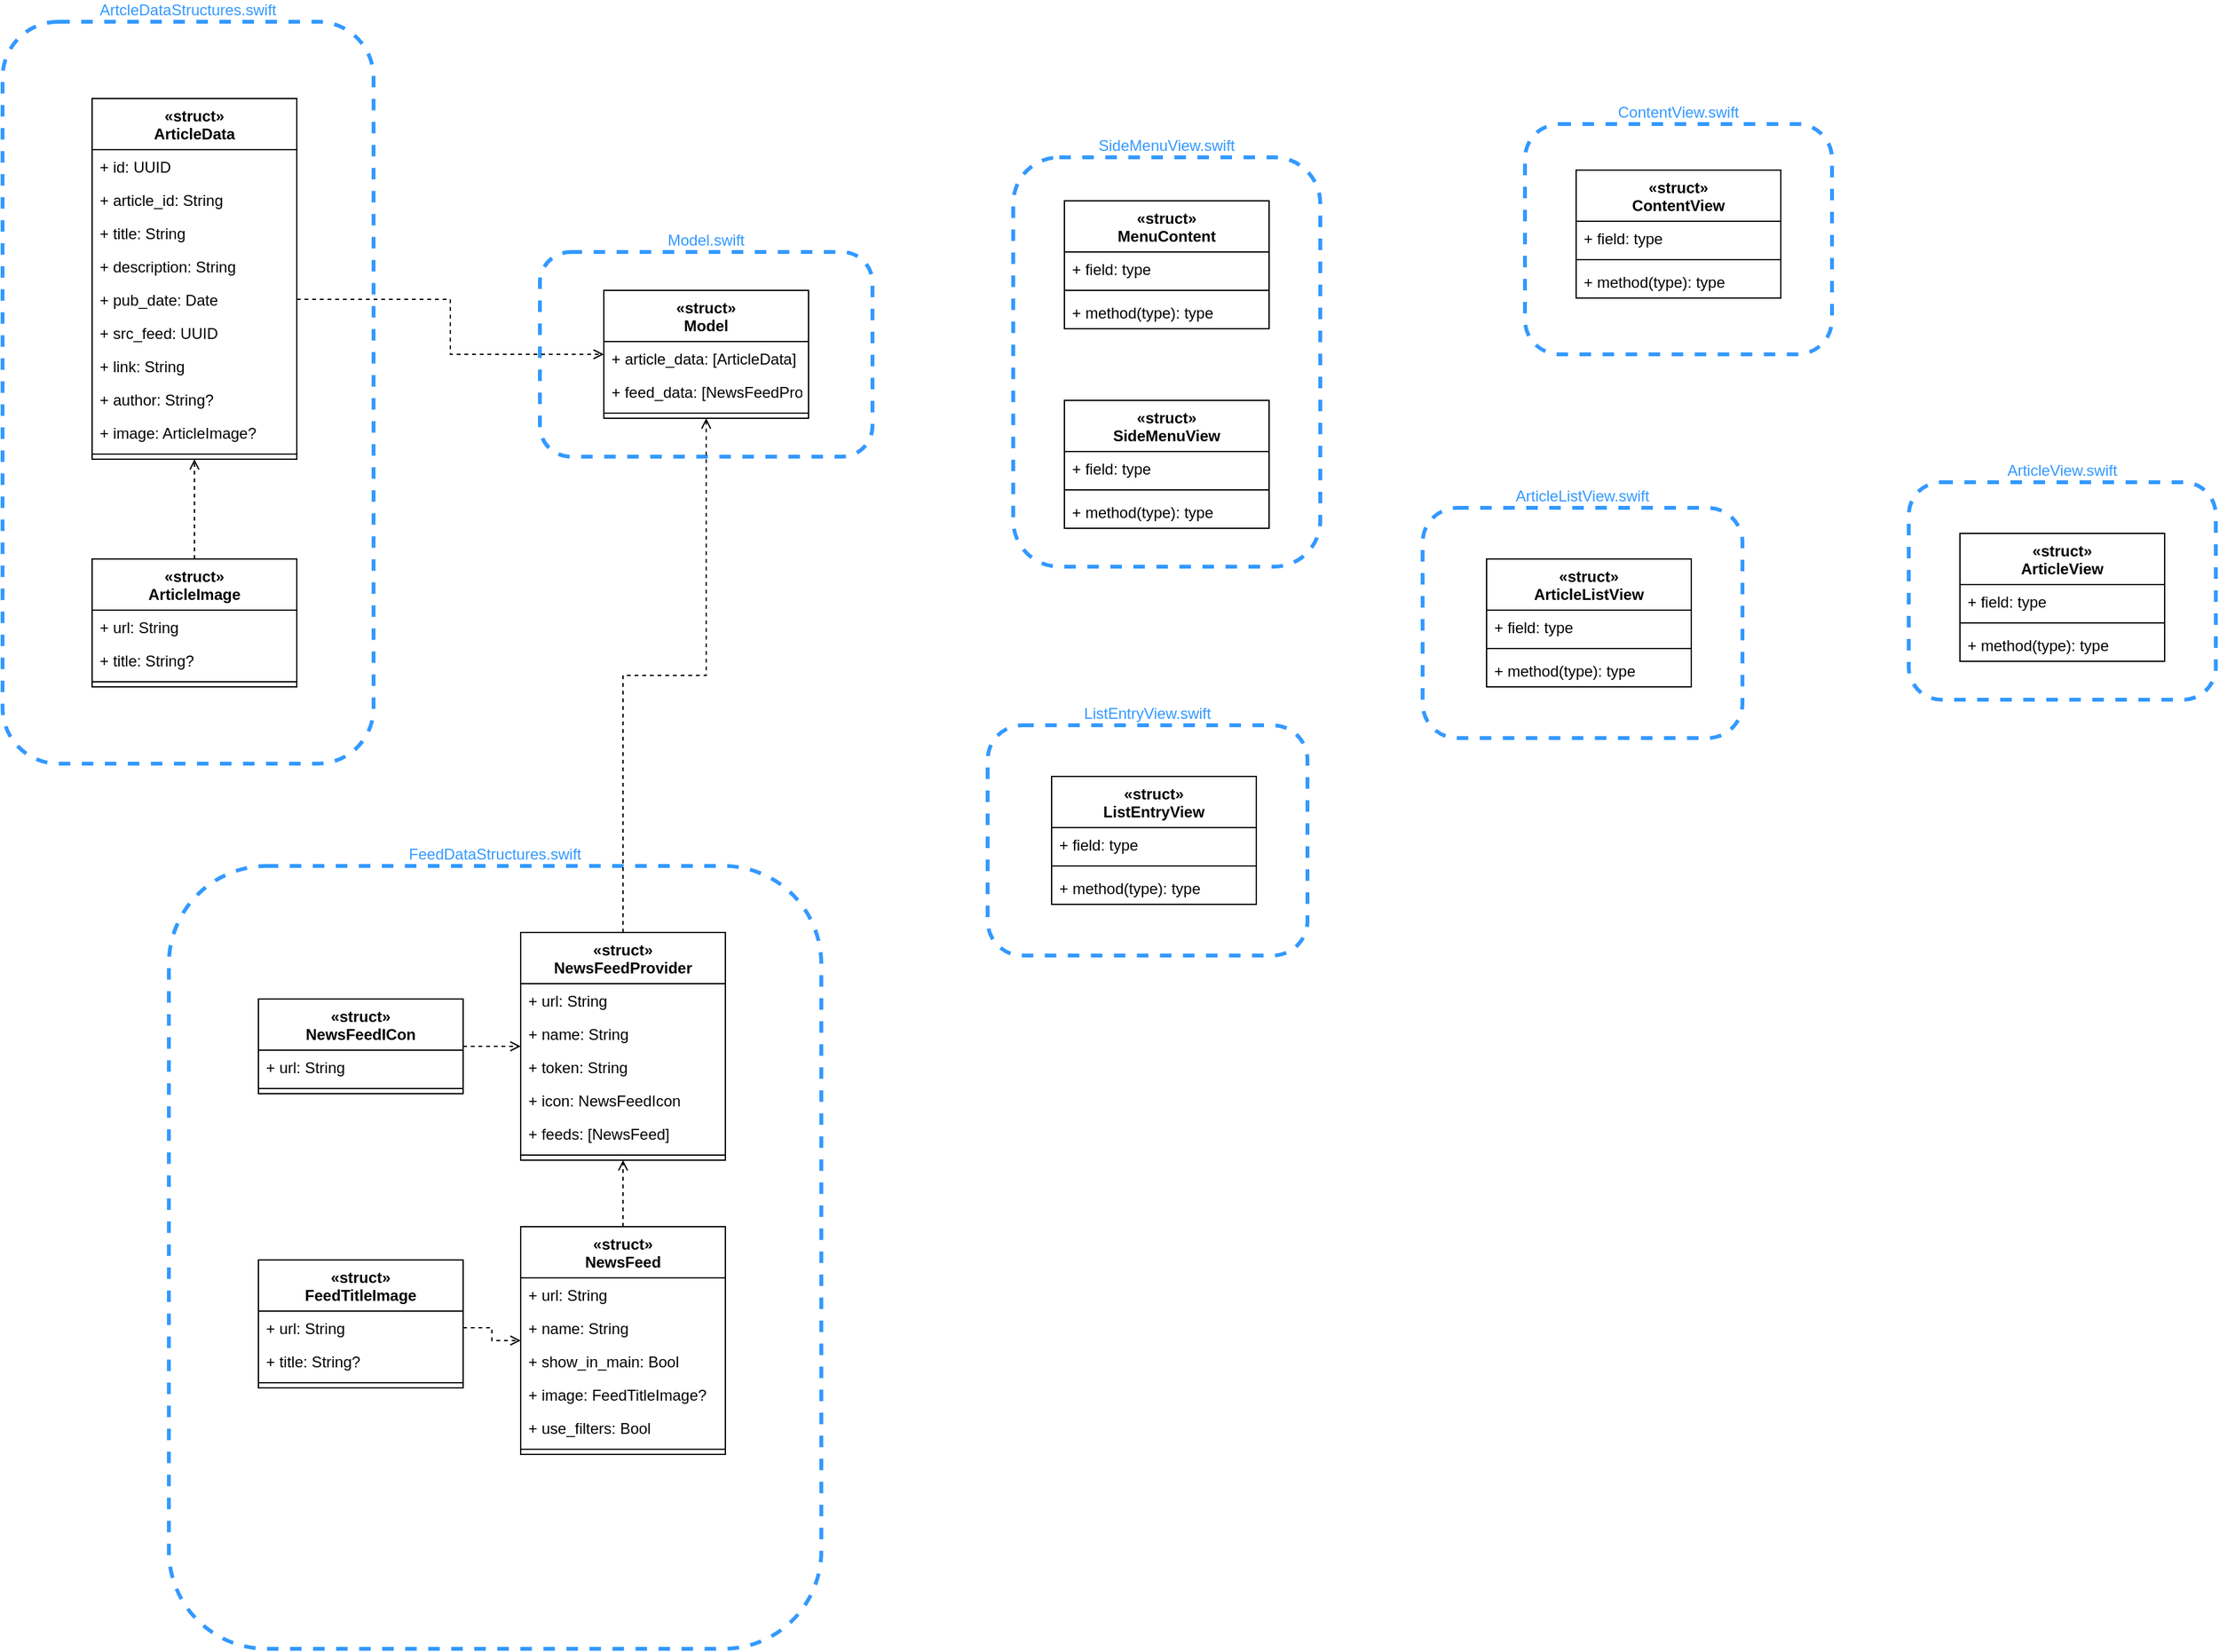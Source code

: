 <mxfile version="13.7.9" type="device">
  <diagram id="l1xl0v1_wxaMsd1O183A" name="UML">
    <mxGraphModel dx="1201" dy="309" grid="1" gridSize="10" guides="1" tooltips="1" connect="1" arrows="1" fold="1" page="1" pageScale="1" pageWidth="827" pageHeight="1169" math="0" shadow="0">
      <root>
        <mxCell id="0" />
        <mxCell id="1" parent="0" />
        <mxCell id="jRbRf-JTC5As9jBnpH00-10" value="Model.swift" style="rounded=1;whiteSpace=wrap;html=1;fillColor=none;dashed=1;strokeWidth=3;labelPosition=center;verticalLabelPosition=top;align=center;verticalAlign=bottom;strokeColor=#3399FF;fontColor=#3399FF;" vertex="1" parent="1">
          <mxGeometry x="270" y="330" width="260" height="160" as="geometry" />
        </mxCell>
        <mxCell id="jRbRf-JTC5As9jBnpH00-24" value="SideMenuView.swift" style="rounded=1;whiteSpace=wrap;html=1;fillColor=none;dashed=1;strokeWidth=3;labelPosition=center;verticalLabelPosition=top;align=center;verticalAlign=bottom;strokeColor=#3399FF;fontColor=#3399FF;" vertex="1" parent="1">
          <mxGeometry x="640" y="256" width="240" height="320" as="geometry" />
        </mxCell>
        <mxCell id="jRbRf-JTC5As9jBnpH00-15" value="ArtcleDataStructures.swift" style="rounded=1;whiteSpace=wrap;html=1;fillColor=none;dashed=1;strokeWidth=3;labelPosition=center;verticalLabelPosition=top;align=center;verticalAlign=bottom;strokeColor=#3399FF;fontColor=#3399FF;" vertex="1" parent="1">
          <mxGeometry x="-150" y="150" width="290" height="580" as="geometry" />
        </mxCell>
        <mxCell id="jRbRf-JTC5As9jBnpH00-16" value="«struct»&#xa;MenuContent" style="swimlane;fontStyle=1;align=center;verticalAlign=top;childLayout=stackLayout;horizontal=1;startSize=40;horizontalStack=0;resizeParent=1;resizeParentMax=0;resizeLast=0;collapsible=1;marginBottom=0;strokeColor=#000000;strokeWidth=1;fillColor=none;fontColor=#000000;" vertex="1" parent="1">
          <mxGeometry x="680" y="290" width="160" height="100" as="geometry" />
        </mxCell>
        <mxCell id="jRbRf-JTC5As9jBnpH00-17" value="+ field: type" style="text;strokeColor=none;fillColor=none;align=left;verticalAlign=top;spacingLeft=4;spacingRight=4;overflow=hidden;rotatable=0;points=[[0,0.5],[1,0.5]];portConstraint=eastwest;" vertex="1" parent="jRbRf-JTC5As9jBnpH00-16">
          <mxGeometry y="40" width="160" height="26" as="geometry" />
        </mxCell>
        <mxCell id="jRbRf-JTC5As9jBnpH00-18" value="" style="line;strokeWidth=1;fillColor=none;align=left;verticalAlign=middle;spacingTop=-1;spacingLeft=3;spacingRight=3;rotatable=0;labelPosition=right;points=[];portConstraint=eastwest;" vertex="1" parent="jRbRf-JTC5As9jBnpH00-16">
          <mxGeometry y="66" width="160" height="8" as="geometry" />
        </mxCell>
        <mxCell id="jRbRf-JTC5As9jBnpH00-19" value="+ method(type): type" style="text;strokeColor=none;fillColor=none;align=left;verticalAlign=top;spacingLeft=4;spacingRight=4;overflow=hidden;rotatable=0;points=[[0,0.5],[1,0.5]];portConstraint=eastwest;" vertex="1" parent="jRbRf-JTC5As9jBnpH00-16">
          <mxGeometry y="74" width="160" height="26" as="geometry" />
        </mxCell>
        <mxCell id="jRbRf-JTC5As9jBnpH00-25" value="«struct»&#xa;SideMenuView" style="swimlane;fontStyle=1;align=center;verticalAlign=top;childLayout=stackLayout;horizontal=1;startSize=40;horizontalStack=0;resizeParent=1;resizeParentMax=0;resizeLast=0;collapsible=1;marginBottom=0;strokeColor=#000000;strokeWidth=1;fillColor=none;fontColor=#000000;" vertex="1" parent="1">
          <mxGeometry x="680" y="446.0" width="160" height="100" as="geometry" />
        </mxCell>
        <mxCell id="jRbRf-JTC5As9jBnpH00-26" value="+ field: type" style="text;strokeColor=none;fillColor=none;align=left;verticalAlign=top;spacingLeft=4;spacingRight=4;overflow=hidden;rotatable=0;points=[[0,0.5],[1,0.5]];portConstraint=eastwest;" vertex="1" parent="jRbRf-JTC5As9jBnpH00-25">
          <mxGeometry y="40" width="160" height="26" as="geometry" />
        </mxCell>
        <mxCell id="jRbRf-JTC5As9jBnpH00-27" value="" style="line;strokeWidth=1;fillColor=none;align=left;verticalAlign=middle;spacingTop=-1;spacingLeft=3;spacingRight=3;rotatable=0;labelPosition=right;points=[];portConstraint=eastwest;" vertex="1" parent="jRbRf-JTC5As9jBnpH00-25">
          <mxGeometry y="66" width="160" height="8" as="geometry" />
        </mxCell>
        <mxCell id="jRbRf-JTC5As9jBnpH00-28" value="+ method(type): type" style="text;strokeColor=none;fillColor=none;align=left;verticalAlign=top;spacingLeft=4;spacingRight=4;overflow=hidden;rotatable=0;points=[[0,0.5],[1,0.5]];portConstraint=eastwest;" vertex="1" parent="jRbRf-JTC5As9jBnpH00-25">
          <mxGeometry y="74" width="160" height="26" as="geometry" />
        </mxCell>
        <mxCell id="jRbRf-JTC5As9jBnpH00-29" value="«struct»&#xa;Model" style="swimlane;fontStyle=1;align=center;verticalAlign=top;childLayout=stackLayout;horizontal=1;startSize=40;horizontalStack=0;resizeParent=1;resizeParentMax=0;resizeLast=0;collapsible=1;marginBottom=0;strokeColor=#000000;strokeWidth=1;fillColor=none;fontColor=#000000;" vertex="1" parent="1">
          <mxGeometry x="320" y="360.0" width="160" height="100" as="geometry" />
        </mxCell>
        <mxCell id="jRbRf-JTC5As9jBnpH00-30" value="+ article_data: [ArticleData]" style="text;strokeColor=none;fillColor=none;align=left;verticalAlign=top;spacingLeft=4;spacingRight=4;overflow=hidden;rotatable=0;points=[[0,0.5],[1,0.5]];portConstraint=eastwest;" vertex="1" parent="jRbRf-JTC5As9jBnpH00-29">
          <mxGeometry y="40" width="160" height="26" as="geometry" />
        </mxCell>
        <mxCell id="jRbRf-JTC5As9jBnpH00-105" value="+ feed_data: [NewsFeedProvider]" style="text;strokeColor=none;fillColor=none;align=left;verticalAlign=top;spacingLeft=4;spacingRight=4;overflow=hidden;rotatable=0;points=[[0,0.5],[1,0.5]];portConstraint=eastwest;" vertex="1" parent="jRbRf-JTC5As9jBnpH00-29">
          <mxGeometry y="66" width="160" height="26" as="geometry" />
        </mxCell>
        <mxCell id="jRbRf-JTC5As9jBnpH00-31" value="" style="line;strokeWidth=1;fillColor=none;align=left;verticalAlign=middle;spacingTop=-1;spacingLeft=3;spacingRight=3;rotatable=0;labelPosition=right;points=[];portConstraint=eastwest;" vertex="1" parent="jRbRf-JTC5As9jBnpH00-29">
          <mxGeometry y="92" width="160" height="8" as="geometry" />
        </mxCell>
        <mxCell id="jRbRf-JTC5As9jBnpH00-37" value="ListEntryView.swift" style="rounded=1;whiteSpace=wrap;html=1;fillColor=none;dashed=1;strokeWidth=3;labelPosition=center;verticalLabelPosition=top;align=center;verticalAlign=bottom;strokeColor=#3399FF;fontColor=#3399FF;" vertex="1" parent="1">
          <mxGeometry x="620" y="700" width="250" height="180" as="geometry" />
        </mxCell>
        <mxCell id="jRbRf-JTC5As9jBnpH00-38" value="«struct»&#xa;ListEntryView" style="swimlane;fontStyle=1;align=center;verticalAlign=top;childLayout=stackLayout;horizontal=1;startSize=40;horizontalStack=0;resizeParent=1;resizeParentMax=0;resizeLast=0;collapsible=1;marginBottom=0;strokeColor=#000000;strokeWidth=1;fillColor=none;fontColor=#000000;" vertex="1" parent="1">
          <mxGeometry x="670" y="740.0" width="160" height="100" as="geometry" />
        </mxCell>
        <mxCell id="jRbRf-JTC5As9jBnpH00-39" value="+ field: type" style="text;strokeColor=none;fillColor=none;align=left;verticalAlign=top;spacingLeft=4;spacingRight=4;overflow=hidden;rotatable=0;points=[[0,0.5],[1,0.5]];portConstraint=eastwest;" vertex="1" parent="jRbRf-JTC5As9jBnpH00-38">
          <mxGeometry y="40" width="160" height="26" as="geometry" />
        </mxCell>
        <mxCell id="jRbRf-JTC5As9jBnpH00-40" value="" style="line;strokeWidth=1;fillColor=none;align=left;verticalAlign=middle;spacingTop=-1;spacingLeft=3;spacingRight=3;rotatable=0;labelPosition=right;points=[];portConstraint=eastwest;" vertex="1" parent="jRbRf-JTC5As9jBnpH00-38">
          <mxGeometry y="66" width="160" height="8" as="geometry" />
        </mxCell>
        <mxCell id="jRbRf-JTC5As9jBnpH00-41" value="+ method(type): type" style="text;strokeColor=none;fillColor=none;align=left;verticalAlign=top;spacingLeft=4;spacingRight=4;overflow=hidden;rotatable=0;points=[[0,0.5],[1,0.5]];portConstraint=eastwest;" vertex="1" parent="jRbRf-JTC5As9jBnpH00-38">
          <mxGeometry y="74" width="160" height="26" as="geometry" />
        </mxCell>
        <mxCell id="jRbRf-JTC5As9jBnpH00-42" value="ArticleView.swift" style="rounded=1;whiteSpace=wrap;html=1;fillColor=none;dashed=1;strokeWidth=3;labelPosition=center;verticalLabelPosition=top;align=center;verticalAlign=bottom;strokeColor=#3399FF;fontColor=#3399FF;" vertex="1" parent="1">
          <mxGeometry x="1340" y="510" width="240" height="170" as="geometry" />
        </mxCell>
        <mxCell id="jRbRf-JTC5As9jBnpH00-47" value="ArticleListView.swift" style="rounded=1;whiteSpace=wrap;html=1;fillColor=none;dashed=1;strokeWidth=3;labelPosition=center;verticalLabelPosition=top;align=center;verticalAlign=bottom;strokeColor=#3399FF;fontColor=#3399FF;" vertex="1" parent="1">
          <mxGeometry x="960" y="530" width="250" height="180" as="geometry" />
        </mxCell>
        <mxCell id="jRbRf-JTC5As9jBnpH00-52" value="ContentView.swift" style="rounded=1;whiteSpace=wrap;html=1;fillColor=none;dashed=1;strokeWidth=3;labelPosition=center;verticalLabelPosition=top;align=center;verticalAlign=bottom;strokeColor=#3399FF;fontColor=#3399FF;" vertex="1" parent="1">
          <mxGeometry x="1040" y="230" width="240" height="180" as="geometry" />
        </mxCell>
        <mxCell id="jRbRf-JTC5As9jBnpH00-53" value="«struct»&#xa;ContentView" style="swimlane;fontStyle=1;align=center;verticalAlign=top;childLayout=stackLayout;horizontal=1;startSize=40;horizontalStack=0;resizeParent=1;resizeParentMax=0;resizeLast=0;collapsible=1;marginBottom=0;strokeColor=#000000;strokeWidth=1;fillColor=none;fontColor=#000000;" vertex="1" parent="1">
          <mxGeometry x="1080" y="266.0" width="160" height="100" as="geometry" />
        </mxCell>
        <mxCell id="jRbRf-JTC5As9jBnpH00-54" value="+ field: type" style="text;strokeColor=none;fillColor=none;align=left;verticalAlign=top;spacingLeft=4;spacingRight=4;overflow=hidden;rotatable=0;points=[[0,0.5],[1,0.5]];portConstraint=eastwest;" vertex="1" parent="jRbRf-JTC5As9jBnpH00-53">
          <mxGeometry y="40" width="160" height="26" as="geometry" />
        </mxCell>
        <mxCell id="jRbRf-JTC5As9jBnpH00-55" value="" style="line;strokeWidth=1;fillColor=none;align=left;verticalAlign=middle;spacingTop=-1;spacingLeft=3;spacingRight=3;rotatable=0;labelPosition=right;points=[];portConstraint=eastwest;" vertex="1" parent="jRbRf-JTC5As9jBnpH00-53">
          <mxGeometry y="66" width="160" height="8" as="geometry" />
        </mxCell>
        <mxCell id="jRbRf-JTC5As9jBnpH00-56" value="+ method(type): type" style="text;strokeColor=none;fillColor=none;align=left;verticalAlign=top;spacingLeft=4;spacingRight=4;overflow=hidden;rotatable=0;points=[[0,0.5],[1,0.5]];portConstraint=eastwest;" vertex="1" parent="jRbRf-JTC5As9jBnpH00-53">
          <mxGeometry y="74" width="160" height="26" as="geometry" />
        </mxCell>
        <mxCell id="jRbRf-JTC5As9jBnpH00-43" value="«struct»&#xa;ArticleView" style="swimlane;fontStyle=1;align=center;verticalAlign=top;childLayout=stackLayout;horizontal=1;startSize=40;horizontalStack=0;resizeParent=1;resizeParentMax=0;resizeLast=0;collapsible=1;marginBottom=0;strokeColor=#000000;strokeWidth=1;fillColor=none;fontColor=#000000;" vertex="1" parent="1">
          <mxGeometry x="1380" y="550.0" width="160" height="100" as="geometry" />
        </mxCell>
        <mxCell id="jRbRf-JTC5As9jBnpH00-44" value="+ field: type" style="text;strokeColor=none;fillColor=none;align=left;verticalAlign=top;spacingLeft=4;spacingRight=4;overflow=hidden;rotatable=0;points=[[0,0.5],[1,0.5]];portConstraint=eastwest;" vertex="1" parent="jRbRf-JTC5As9jBnpH00-43">
          <mxGeometry y="40" width="160" height="26" as="geometry" />
        </mxCell>
        <mxCell id="jRbRf-JTC5As9jBnpH00-45" value="" style="line;strokeWidth=1;fillColor=none;align=left;verticalAlign=middle;spacingTop=-1;spacingLeft=3;spacingRight=3;rotatable=0;labelPosition=right;points=[];portConstraint=eastwest;" vertex="1" parent="jRbRf-JTC5As9jBnpH00-43">
          <mxGeometry y="66" width="160" height="8" as="geometry" />
        </mxCell>
        <mxCell id="jRbRf-JTC5As9jBnpH00-46" value="+ method(type): type" style="text;strokeColor=none;fillColor=none;align=left;verticalAlign=top;spacingLeft=4;spacingRight=4;overflow=hidden;rotatable=0;points=[[0,0.5],[1,0.5]];portConstraint=eastwest;" vertex="1" parent="jRbRf-JTC5As9jBnpH00-43">
          <mxGeometry y="74" width="160" height="26" as="geometry" />
        </mxCell>
        <mxCell id="jRbRf-JTC5As9jBnpH00-48" value="«struct»&#xa;ArticleListView" style="swimlane;fontStyle=1;align=center;verticalAlign=top;childLayout=stackLayout;horizontal=1;startSize=40;horizontalStack=0;resizeParent=1;resizeParentMax=0;resizeLast=0;collapsible=1;marginBottom=0;strokeColor=#000000;strokeWidth=1;fillColor=none;fontColor=#000000;" vertex="1" parent="1">
          <mxGeometry x="1010" y="570.0" width="160" height="100" as="geometry" />
        </mxCell>
        <mxCell id="jRbRf-JTC5As9jBnpH00-49" value="+ field: type" style="text;strokeColor=none;fillColor=none;align=left;verticalAlign=top;spacingLeft=4;spacingRight=4;overflow=hidden;rotatable=0;points=[[0,0.5],[1,0.5]];portConstraint=eastwest;" vertex="1" parent="jRbRf-JTC5As9jBnpH00-48">
          <mxGeometry y="40" width="160" height="26" as="geometry" />
        </mxCell>
        <mxCell id="jRbRf-JTC5As9jBnpH00-50" value="" style="line;strokeWidth=1;fillColor=none;align=left;verticalAlign=middle;spacingTop=-1;spacingLeft=3;spacingRight=3;rotatable=0;labelPosition=right;points=[];portConstraint=eastwest;" vertex="1" parent="jRbRf-JTC5As9jBnpH00-48">
          <mxGeometry y="66" width="160" height="8" as="geometry" />
        </mxCell>
        <mxCell id="jRbRf-JTC5As9jBnpH00-51" value="+ method(type): type" style="text;strokeColor=none;fillColor=none;align=left;verticalAlign=top;spacingLeft=4;spacingRight=4;overflow=hidden;rotatable=0;points=[[0,0.5],[1,0.5]];portConstraint=eastwest;" vertex="1" parent="jRbRf-JTC5As9jBnpH00-48">
          <mxGeometry y="74" width="160" height="26" as="geometry" />
        </mxCell>
        <mxCell id="jRbRf-JTC5As9jBnpH00-33" value="«struct»&#xa;ArticleData" style="swimlane;fontStyle=1;align=center;verticalAlign=top;childLayout=stackLayout;horizontal=1;startSize=40;horizontalStack=0;resizeParent=1;resizeParentMax=0;resizeLast=0;collapsible=1;marginBottom=0;strokeColor=#000000;strokeWidth=1;fillColor=none;fontColor=#000000;" vertex="1" parent="1">
          <mxGeometry x="-80" y="210.0" width="160" height="282" as="geometry" />
        </mxCell>
        <mxCell id="jRbRf-JTC5As9jBnpH00-34" value="+ id: UUID" style="text;strokeColor=none;fillColor=none;align=left;verticalAlign=top;spacingLeft=4;spacingRight=4;overflow=hidden;rotatable=0;points=[[0,0.5],[1,0.5]];portConstraint=eastwest;" vertex="1" parent="jRbRf-JTC5As9jBnpH00-33">
          <mxGeometry y="40" width="160" height="26" as="geometry" />
        </mxCell>
        <mxCell id="jRbRf-JTC5As9jBnpH00-57" value="+ article_id: String" style="text;strokeColor=none;fillColor=none;align=left;verticalAlign=top;spacingLeft=4;spacingRight=4;overflow=hidden;rotatable=0;points=[[0,0.5],[1,0.5]];portConstraint=eastwest;" vertex="1" parent="jRbRf-JTC5As9jBnpH00-33">
          <mxGeometry y="66" width="160" height="26" as="geometry" />
        </mxCell>
        <mxCell id="jRbRf-JTC5As9jBnpH00-58" value="+ title: String" style="text;strokeColor=none;fillColor=none;align=left;verticalAlign=top;spacingLeft=4;spacingRight=4;overflow=hidden;rotatable=0;points=[[0,0.5],[1,0.5]];portConstraint=eastwest;" vertex="1" parent="jRbRf-JTC5As9jBnpH00-33">
          <mxGeometry y="92" width="160" height="26" as="geometry" />
        </mxCell>
        <mxCell id="jRbRf-JTC5As9jBnpH00-59" value="+ description: String" style="text;strokeColor=none;fillColor=none;align=left;verticalAlign=top;spacingLeft=4;spacingRight=4;overflow=hidden;rotatable=0;points=[[0,0.5],[1,0.5]];portConstraint=eastwest;" vertex="1" parent="jRbRf-JTC5As9jBnpH00-33">
          <mxGeometry y="118" width="160" height="26" as="geometry" />
        </mxCell>
        <mxCell id="jRbRf-JTC5As9jBnpH00-62" value="+ pub_date: Date" style="text;strokeColor=none;fillColor=none;align=left;verticalAlign=top;spacingLeft=4;spacingRight=4;overflow=hidden;rotatable=0;points=[[0,0.5],[1,0.5]];portConstraint=eastwest;" vertex="1" parent="jRbRf-JTC5As9jBnpH00-33">
          <mxGeometry y="144" width="160" height="26" as="geometry" />
        </mxCell>
        <mxCell id="jRbRf-JTC5As9jBnpH00-61" value="+ src_feed: UUID" style="text;strokeColor=none;fillColor=none;align=left;verticalAlign=top;spacingLeft=4;spacingRight=4;overflow=hidden;rotatable=0;points=[[0,0.5],[1,0.5]];portConstraint=eastwest;" vertex="1" parent="jRbRf-JTC5As9jBnpH00-33">
          <mxGeometry y="170" width="160" height="26" as="geometry" />
        </mxCell>
        <mxCell id="jRbRf-JTC5As9jBnpH00-60" value="+ link: String" style="text;strokeColor=none;fillColor=none;align=left;verticalAlign=top;spacingLeft=4;spacingRight=4;overflow=hidden;rotatable=0;points=[[0,0.5],[1,0.5]];portConstraint=eastwest;" vertex="1" parent="jRbRf-JTC5As9jBnpH00-33">
          <mxGeometry y="196" width="160" height="26" as="geometry" />
        </mxCell>
        <mxCell id="jRbRf-JTC5As9jBnpH00-63" value="+ author: String?" style="text;strokeColor=none;fillColor=none;align=left;verticalAlign=top;spacingLeft=4;spacingRight=4;overflow=hidden;rotatable=0;points=[[0,0.5],[1,0.5]];portConstraint=eastwest;" vertex="1" parent="jRbRf-JTC5As9jBnpH00-33">
          <mxGeometry y="222" width="160" height="26" as="geometry" />
        </mxCell>
        <mxCell id="jRbRf-JTC5As9jBnpH00-64" value="+ image: ArticleImage?" style="text;strokeColor=none;fillColor=none;align=left;verticalAlign=top;spacingLeft=4;spacingRight=4;overflow=hidden;rotatable=0;points=[[0,0.5],[1,0.5]];portConstraint=eastwest;" vertex="1" parent="jRbRf-JTC5As9jBnpH00-33">
          <mxGeometry y="248" width="160" height="26" as="geometry" />
        </mxCell>
        <mxCell id="jRbRf-JTC5As9jBnpH00-35" value="" style="line;strokeWidth=1;fillColor=none;align=left;verticalAlign=middle;spacingTop=-1;spacingLeft=3;spacingRight=3;rotatable=0;labelPosition=right;points=[];portConstraint=eastwest;" vertex="1" parent="jRbRf-JTC5As9jBnpH00-33">
          <mxGeometry y="274" width="160" height="8" as="geometry" />
        </mxCell>
        <mxCell id="jRbRf-JTC5As9jBnpH00-66" style="edgeStyle=orthogonalEdgeStyle;rounded=0;orthogonalLoop=1;jettySize=auto;html=1;fontColor=#000000;dashed=1;endArrow=open;endFill=0;" edge="1" parent="1" source="jRbRf-JTC5As9jBnpH00-62" target="jRbRf-JTC5As9jBnpH00-29">
          <mxGeometry relative="1" as="geometry" />
        </mxCell>
        <mxCell id="jRbRf-JTC5As9jBnpH00-72" style="edgeStyle=orthogonalEdgeStyle;rounded=0;orthogonalLoop=1;jettySize=auto;html=1;dashed=1;fontColor=#000000;endArrow=open;endFill=0;" edge="1" parent="1" source="jRbRf-JTC5As9jBnpH00-67" target="jRbRf-JTC5As9jBnpH00-33">
          <mxGeometry relative="1" as="geometry" />
        </mxCell>
        <mxCell id="jRbRf-JTC5As9jBnpH00-67" value="«struct»&#xa;ArticleImage" style="swimlane;fontStyle=1;align=center;verticalAlign=top;childLayout=stackLayout;horizontal=1;startSize=40;horizontalStack=0;resizeParent=1;resizeParentMax=0;resizeLast=0;collapsible=1;marginBottom=0;strokeColor=#000000;strokeWidth=1;fillColor=none;fontColor=#000000;" vertex="1" parent="1">
          <mxGeometry x="-80" y="570.0" width="160" height="100" as="geometry" />
        </mxCell>
        <mxCell id="jRbRf-JTC5As9jBnpH00-68" value="+ url: String" style="text;strokeColor=none;fillColor=none;align=left;verticalAlign=top;spacingLeft=4;spacingRight=4;overflow=hidden;rotatable=0;points=[[0,0.5],[1,0.5]];portConstraint=eastwest;" vertex="1" parent="jRbRf-JTC5As9jBnpH00-67">
          <mxGeometry y="40" width="160" height="26" as="geometry" />
        </mxCell>
        <mxCell id="jRbRf-JTC5As9jBnpH00-71" value="+ title: String?" style="text;strokeColor=none;fillColor=none;align=left;verticalAlign=top;spacingLeft=4;spacingRight=4;overflow=hidden;rotatable=0;points=[[0,0.5],[1,0.5]];portConstraint=eastwest;" vertex="1" parent="jRbRf-JTC5As9jBnpH00-67">
          <mxGeometry y="66" width="160" height="26" as="geometry" />
        </mxCell>
        <mxCell id="jRbRf-JTC5As9jBnpH00-69" value="" style="line;strokeWidth=1;fillColor=none;align=left;verticalAlign=middle;spacingTop=-1;spacingLeft=3;spacingRight=3;rotatable=0;labelPosition=right;points=[];portConstraint=eastwest;" vertex="1" parent="jRbRf-JTC5As9jBnpH00-67">
          <mxGeometry y="92" width="160" height="8" as="geometry" />
        </mxCell>
        <mxCell id="jRbRf-JTC5As9jBnpH00-73" value="FeedDataStructures.swift" style="rounded=1;whiteSpace=wrap;html=1;fillColor=none;dashed=1;strokeWidth=3;labelPosition=center;verticalLabelPosition=top;align=center;verticalAlign=bottom;strokeColor=#3399FF;fontColor=#3399FF;" vertex="1" parent="1">
          <mxGeometry x="-20" y="810" width="510" height="612" as="geometry" />
        </mxCell>
        <mxCell id="jRbRf-JTC5As9jBnpH00-102" style="edgeStyle=orthogonalEdgeStyle;rounded=0;orthogonalLoop=1;jettySize=auto;html=1;dashed=1;endArrow=open;endFill=0;fontColor=#000000;" edge="1" parent="1" source="jRbRf-JTC5As9jBnpH00-92" target="jRbRf-JTC5As9jBnpH00-74">
          <mxGeometry relative="1" as="geometry" />
        </mxCell>
        <mxCell id="jRbRf-JTC5As9jBnpH00-103" style="edgeStyle=orthogonalEdgeStyle;rounded=0;orthogonalLoop=1;jettySize=auto;html=1;dashed=1;endArrow=open;endFill=0;fontColor=#000000;" edge="1" parent="1" source="jRbRf-JTC5As9jBnpH00-83" target="jRbRf-JTC5As9jBnpH00-74">
          <mxGeometry relative="1" as="geometry" />
        </mxCell>
        <mxCell id="jRbRf-JTC5As9jBnpH00-101" style="edgeStyle=orthogonalEdgeStyle;rounded=0;orthogonalLoop=1;jettySize=auto;html=1;dashed=1;endArrow=open;endFill=0;fontColor=#000000;" edge="1" parent="1" source="jRbRf-JTC5As9jBnpH00-98" target="jRbRf-JTC5As9jBnpH00-83">
          <mxGeometry relative="1" as="geometry" />
        </mxCell>
        <mxCell id="jRbRf-JTC5As9jBnpH00-104" style="edgeStyle=orthogonalEdgeStyle;rounded=0;orthogonalLoop=1;jettySize=auto;html=1;dashed=1;endArrow=open;endFill=0;fontColor=#000000;" edge="1" parent="1" source="jRbRf-JTC5As9jBnpH00-74" target="jRbRf-JTC5As9jBnpH00-29">
          <mxGeometry relative="1" as="geometry" />
        </mxCell>
        <mxCell id="jRbRf-JTC5As9jBnpH00-74" value="«struct»&#xa;NewsFeedProvider" style="swimlane;fontStyle=1;align=center;verticalAlign=top;childLayout=stackLayout;horizontal=1;startSize=40;horizontalStack=0;resizeParent=1;resizeParentMax=0;resizeLast=0;collapsible=1;marginBottom=0;strokeColor=#000000;strokeWidth=1;fillColor=none;fontColor=#000000;" vertex="1" parent="1">
          <mxGeometry x="255" y="862.0" width="160" height="178" as="geometry" />
        </mxCell>
        <mxCell id="jRbRf-JTC5As9jBnpH00-75" value="+ url: String" style="text;strokeColor=none;fillColor=none;align=left;verticalAlign=top;spacingLeft=4;spacingRight=4;overflow=hidden;rotatable=0;points=[[0,0.5],[1,0.5]];portConstraint=eastwest;" vertex="1" parent="jRbRf-JTC5As9jBnpH00-74">
          <mxGeometry y="40" width="160" height="26" as="geometry" />
        </mxCell>
        <mxCell id="jRbRf-JTC5As9jBnpH00-78" value="+ name: String" style="text;strokeColor=none;fillColor=none;align=left;verticalAlign=top;spacingLeft=4;spacingRight=4;overflow=hidden;rotatable=0;points=[[0,0.5],[1,0.5]];portConstraint=eastwest;" vertex="1" parent="jRbRf-JTC5As9jBnpH00-74">
          <mxGeometry y="66" width="160" height="26" as="geometry" />
        </mxCell>
        <mxCell id="jRbRf-JTC5As9jBnpH00-79" value="+ token: String" style="text;strokeColor=none;fillColor=none;align=left;verticalAlign=top;spacingLeft=4;spacingRight=4;overflow=hidden;rotatable=0;points=[[0,0.5],[1,0.5]];portConstraint=eastwest;" vertex="1" parent="jRbRf-JTC5As9jBnpH00-74">
          <mxGeometry y="92" width="160" height="26" as="geometry" />
        </mxCell>
        <mxCell id="jRbRf-JTC5As9jBnpH00-80" value="+ icon: NewsFeedIcon" style="text;strokeColor=none;fillColor=none;align=left;verticalAlign=top;spacingLeft=4;spacingRight=4;overflow=hidden;rotatable=0;points=[[0,0.5],[1,0.5]];portConstraint=eastwest;" vertex="1" parent="jRbRf-JTC5As9jBnpH00-74">
          <mxGeometry y="118" width="160" height="26" as="geometry" />
        </mxCell>
        <mxCell id="jRbRf-JTC5As9jBnpH00-81" value="+ feeds: [NewsFeed]" style="text;strokeColor=none;fillColor=none;align=left;verticalAlign=top;spacingLeft=4;spacingRight=4;overflow=hidden;rotatable=0;points=[[0,0.5],[1,0.5]];portConstraint=eastwest;" vertex="1" parent="jRbRf-JTC5As9jBnpH00-74">
          <mxGeometry y="144" width="160" height="26" as="geometry" />
        </mxCell>
        <mxCell id="jRbRf-JTC5As9jBnpH00-76" value="" style="line;strokeWidth=1;fillColor=none;align=left;verticalAlign=middle;spacingTop=-1;spacingLeft=3;spacingRight=3;rotatable=0;labelPosition=right;points=[];portConstraint=eastwest;" vertex="1" parent="jRbRf-JTC5As9jBnpH00-74">
          <mxGeometry y="170" width="160" height="8" as="geometry" />
        </mxCell>
        <mxCell id="jRbRf-JTC5As9jBnpH00-92" value="«struct»&#xa;NewsFeedICon" style="swimlane;fontStyle=1;align=center;verticalAlign=top;childLayout=stackLayout;horizontal=1;startSize=40;horizontalStack=0;resizeParent=1;resizeParentMax=0;resizeLast=0;collapsible=1;marginBottom=0;strokeColor=#000000;strokeWidth=1;fillColor=none;fontColor=#000000;" vertex="1" parent="1">
          <mxGeometry x="50" y="914.0" width="160" height="74" as="geometry" />
        </mxCell>
        <mxCell id="jRbRf-JTC5As9jBnpH00-93" value="+ url: String" style="text;strokeColor=none;fillColor=none;align=left;verticalAlign=top;spacingLeft=4;spacingRight=4;overflow=hidden;rotatable=0;points=[[0,0.5],[1,0.5]];portConstraint=eastwest;" vertex="1" parent="jRbRf-JTC5As9jBnpH00-92">
          <mxGeometry y="40" width="160" height="26" as="geometry" />
        </mxCell>
        <mxCell id="jRbRf-JTC5As9jBnpH00-94" value="" style="line;strokeWidth=1;fillColor=none;align=left;verticalAlign=middle;spacingTop=-1;spacingLeft=3;spacingRight=3;rotatable=0;labelPosition=right;points=[];portConstraint=eastwest;" vertex="1" parent="jRbRf-JTC5As9jBnpH00-92">
          <mxGeometry y="66" width="160" height="8" as="geometry" />
        </mxCell>
        <mxCell id="jRbRf-JTC5As9jBnpH00-83" value="«struct»&#xa;NewsFeed" style="swimlane;fontStyle=1;align=center;verticalAlign=top;childLayout=stackLayout;horizontal=1;startSize=40;horizontalStack=0;resizeParent=1;resizeParentMax=0;resizeLast=0;collapsible=1;marginBottom=0;strokeColor=#000000;strokeWidth=1;fillColor=none;fontColor=#000000;" vertex="1" parent="1">
          <mxGeometry x="255" y="1092" width="160" height="178" as="geometry" />
        </mxCell>
        <mxCell id="jRbRf-JTC5As9jBnpH00-84" value="+ url: String" style="text;strokeColor=none;fillColor=none;align=left;verticalAlign=top;spacingLeft=4;spacingRight=4;overflow=hidden;rotatable=0;points=[[0,0.5],[1,0.5]];portConstraint=eastwest;" vertex="1" parent="jRbRf-JTC5As9jBnpH00-83">
          <mxGeometry y="40" width="160" height="26" as="geometry" />
        </mxCell>
        <mxCell id="jRbRf-JTC5As9jBnpH00-87" value="+ name: String" style="text;strokeColor=none;fillColor=none;align=left;verticalAlign=top;spacingLeft=4;spacingRight=4;overflow=hidden;rotatable=0;points=[[0,0.5],[1,0.5]];portConstraint=eastwest;" vertex="1" parent="jRbRf-JTC5As9jBnpH00-83">
          <mxGeometry y="66" width="160" height="26" as="geometry" />
        </mxCell>
        <mxCell id="jRbRf-JTC5As9jBnpH00-89" value="+ show_in_main: Bool" style="text;strokeColor=none;fillColor=none;align=left;verticalAlign=top;spacingLeft=4;spacingRight=4;overflow=hidden;rotatable=0;points=[[0,0.5],[1,0.5]];portConstraint=eastwest;" vertex="1" parent="jRbRf-JTC5As9jBnpH00-83">
          <mxGeometry y="92" width="160" height="26" as="geometry" />
        </mxCell>
        <mxCell id="jRbRf-JTC5As9jBnpH00-88" value="+ image: FeedTitleImage?" style="text;strokeColor=none;fillColor=none;align=left;verticalAlign=top;spacingLeft=4;spacingRight=4;overflow=hidden;rotatable=0;points=[[0,0.5],[1,0.5]];portConstraint=eastwest;" vertex="1" parent="jRbRf-JTC5As9jBnpH00-83">
          <mxGeometry y="118" width="160" height="26" as="geometry" />
        </mxCell>
        <mxCell id="jRbRf-JTC5As9jBnpH00-90" value="+ use_filters: Bool" style="text;strokeColor=none;fillColor=none;align=left;verticalAlign=top;spacingLeft=4;spacingRight=4;overflow=hidden;rotatable=0;points=[[0,0.5],[1,0.5]];portConstraint=eastwest;" vertex="1" parent="jRbRf-JTC5As9jBnpH00-83">
          <mxGeometry y="144" width="160" height="26" as="geometry" />
        </mxCell>
        <mxCell id="jRbRf-JTC5As9jBnpH00-85" value="" style="line;strokeWidth=1;fillColor=none;align=left;verticalAlign=middle;spacingTop=-1;spacingLeft=3;spacingRight=3;rotatable=0;labelPosition=right;points=[];portConstraint=eastwest;" vertex="1" parent="jRbRf-JTC5As9jBnpH00-83">
          <mxGeometry y="170" width="160" height="8" as="geometry" />
        </mxCell>
        <mxCell id="jRbRf-JTC5As9jBnpH00-97" value="«struct»&#xa;FeedTitleImage" style="swimlane;fontStyle=1;align=center;verticalAlign=top;childLayout=stackLayout;horizontal=1;startSize=40;horizontalStack=0;resizeParent=1;resizeParentMax=0;resizeLast=0;collapsible=1;marginBottom=0;strokeColor=#000000;strokeWidth=1;fillColor=none;fontColor=#000000;" vertex="1" parent="1">
          <mxGeometry x="50" y="1118" width="160" height="100" as="geometry" />
        </mxCell>
        <mxCell id="jRbRf-JTC5As9jBnpH00-98" value="+ url: String" style="text;strokeColor=none;fillColor=none;align=left;verticalAlign=top;spacingLeft=4;spacingRight=4;overflow=hidden;rotatable=0;points=[[0,0.5],[1,0.5]];portConstraint=eastwest;" vertex="1" parent="jRbRf-JTC5As9jBnpH00-97">
          <mxGeometry y="40" width="160" height="26" as="geometry" />
        </mxCell>
        <mxCell id="jRbRf-JTC5As9jBnpH00-100" value="+ title: String?" style="text;strokeColor=none;fillColor=none;align=left;verticalAlign=top;spacingLeft=4;spacingRight=4;overflow=hidden;rotatable=0;points=[[0,0.5],[1,0.5]];portConstraint=eastwest;" vertex="1" parent="jRbRf-JTC5As9jBnpH00-97">
          <mxGeometry y="66" width="160" height="26" as="geometry" />
        </mxCell>
        <mxCell id="jRbRf-JTC5As9jBnpH00-99" value="" style="line;strokeWidth=1;fillColor=none;align=left;verticalAlign=middle;spacingTop=-1;spacingLeft=3;spacingRight=3;rotatable=0;labelPosition=right;points=[];portConstraint=eastwest;" vertex="1" parent="jRbRf-JTC5As9jBnpH00-97">
          <mxGeometry y="92" width="160" height="8" as="geometry" />
        </mxCell>
      </root>
    </mxGraphModel>
  </diagram>
</mxfile>
